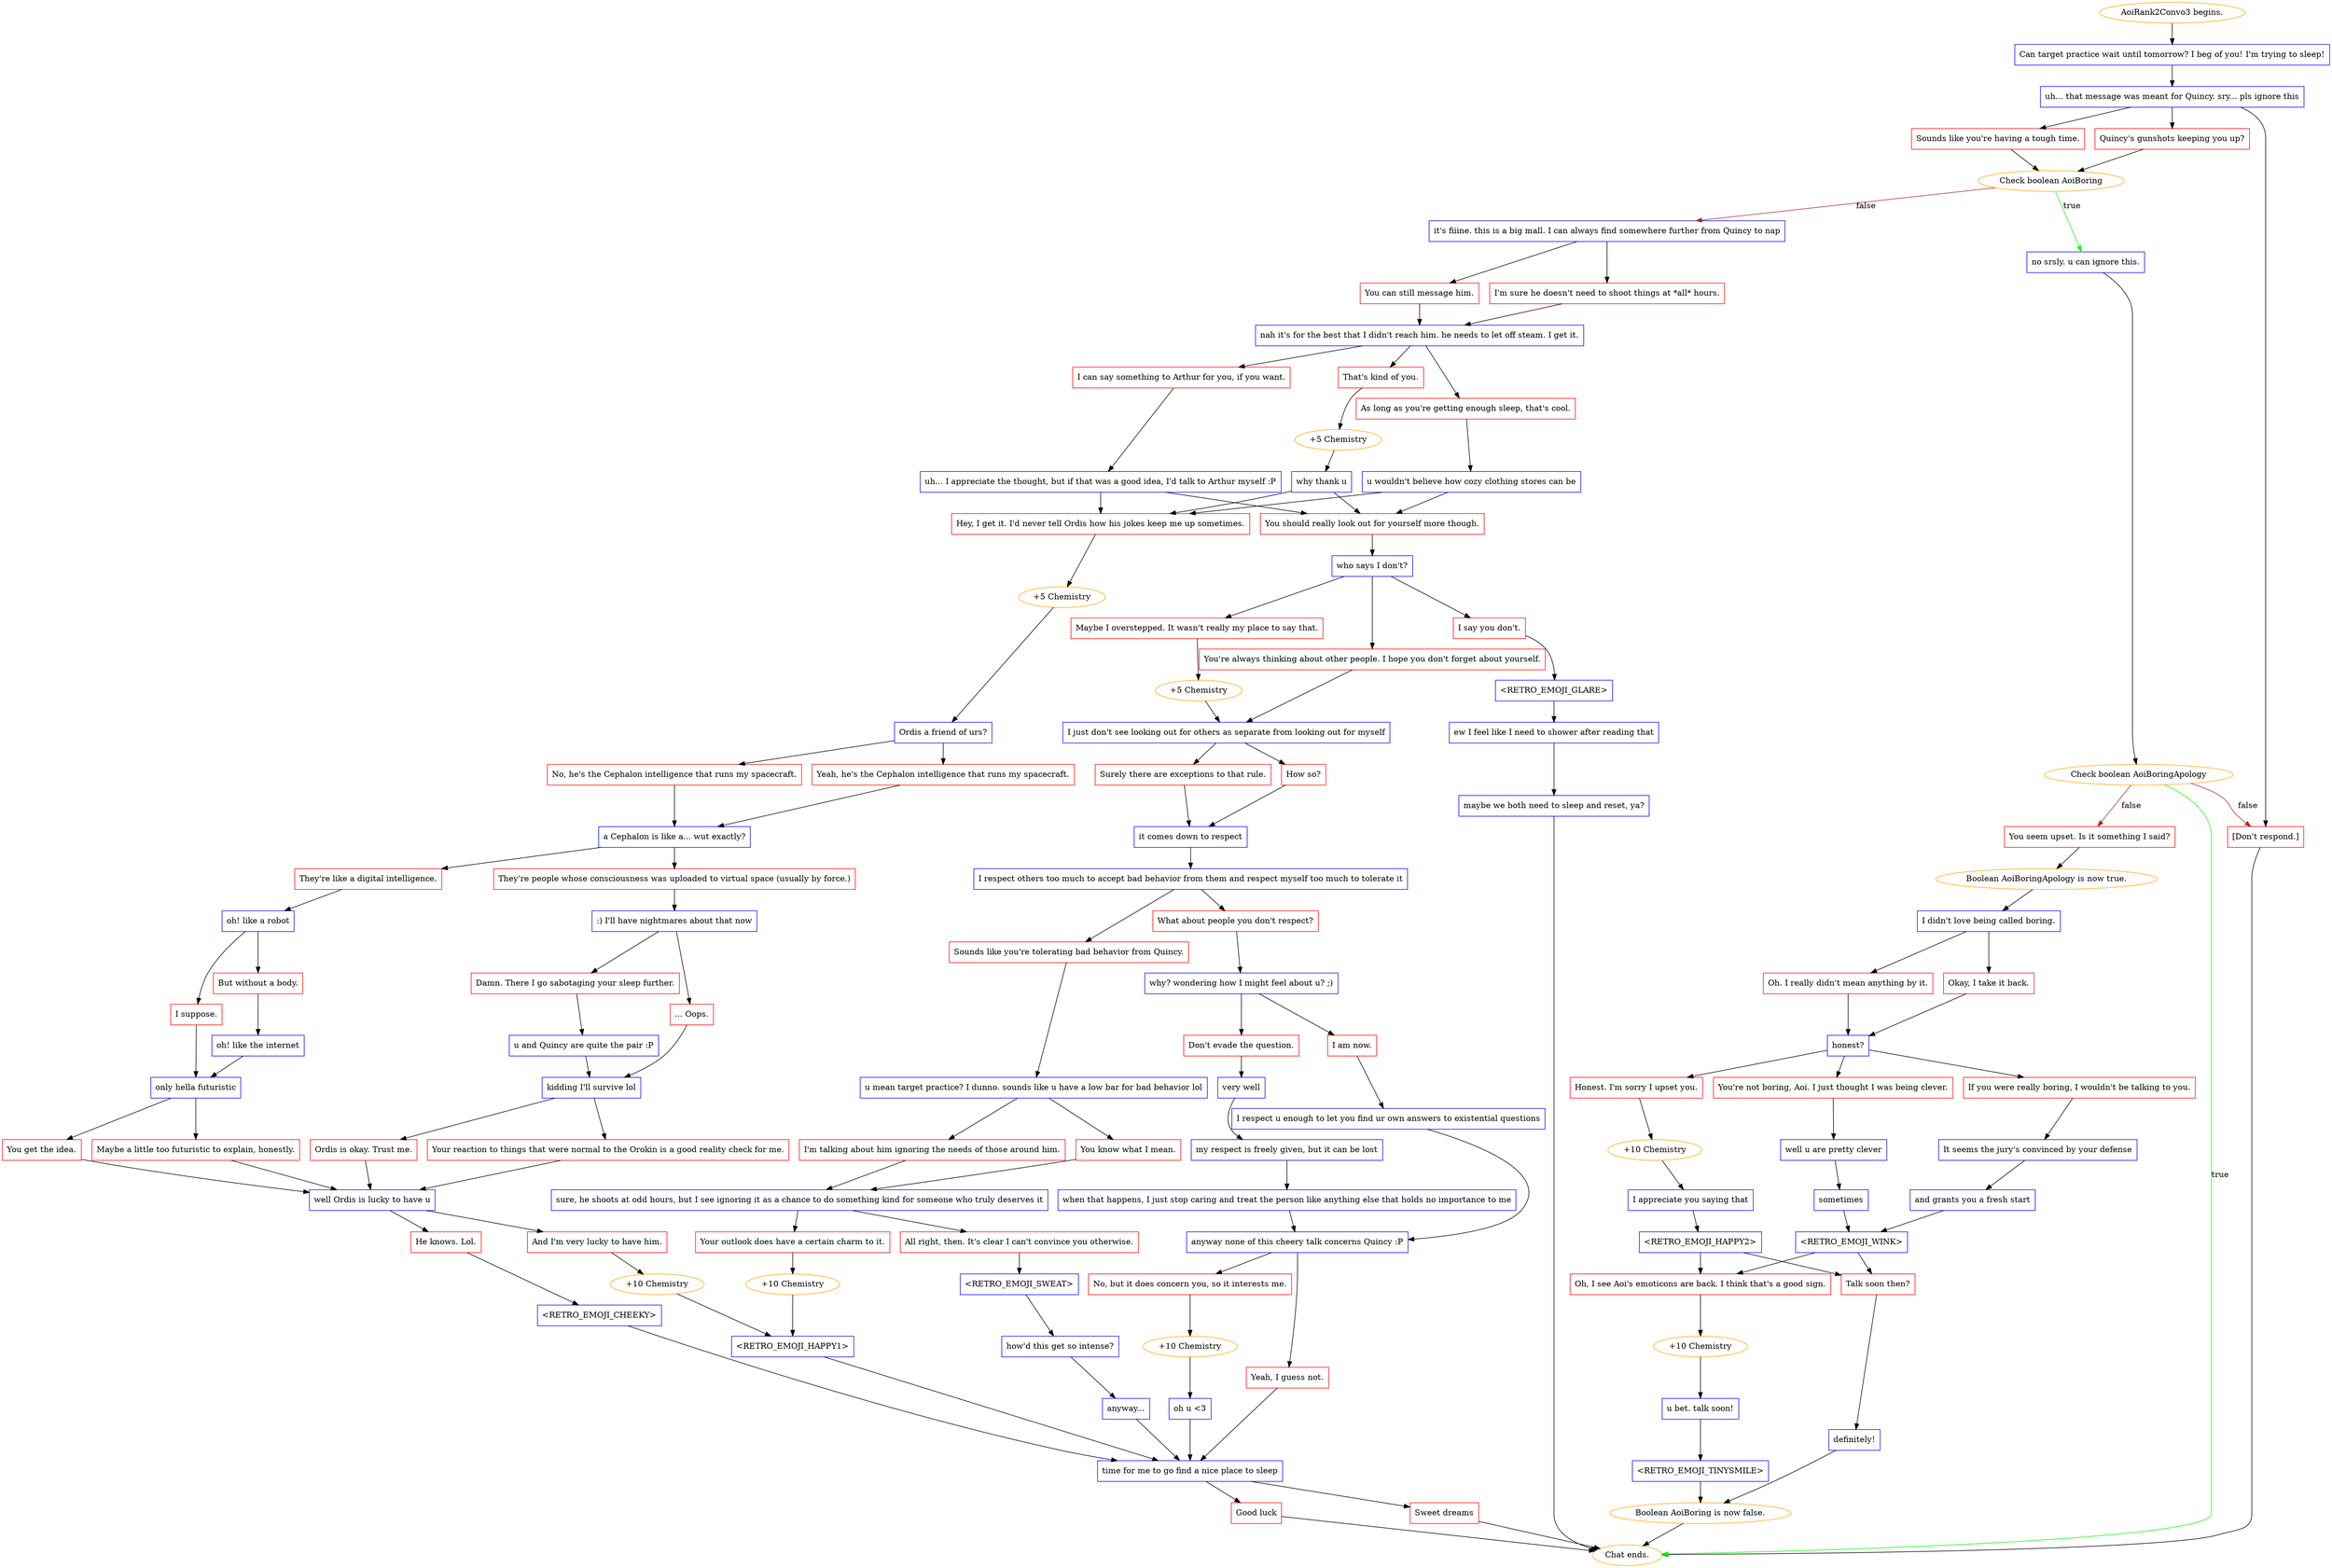 digraph {
	"AoiRank2Convo3 begins." [color=orange];
		"AoiRank2Convo3 begins." -> j1531538379;
	j1531538379 [label="Can target practice wait until tomorrow? I beg of you! I'm trying to sleep!",shape=box,color=blue];
		j1531538379 -> j435648436;
	j435648436 [label="uh... that message was meant for Quincy. sry... pls ignore this",shape=box,color=blue];
		j435648436 -> j1295708385;
		j435648436 -> j2522415278;
		j435648436 -> j3753019363;
	j1295708385 [label="Quincy's gunshots keeping you up?",shape=box,color=red];
		j1295708385 -> j984047784;
	j2522415278 [label="Sounds like you're having a tough time.",shape=box,color=red];
		j2522415278 -> j984047784;
	j3753019363 [label="[Don't respond.]",shape=box,color=red];
		j3753019363 -> "Chat ends.";
	j984047784 [label="Check boolean AoiBoring",color=orange];
		j984047784 -> j4107641501 [label=true,color=green];
		j984047784 -> j2496137267 [label=false,color=brown];
	"Chat ends." [color=orange];
	j4107641501 [label="no srsly. u can ignore this.",shape=box,color=blue];
		j4107641501 -> j1748829211;
	j2496137267 [label="it's fiiine. this is a big mall. I can always find somewhere further from Quincy to nap",shape=box,color=blue];
		j2496137267 -> j2929497960;
		j2496137267 -> j2504722681;
	j1748829211 [label="Check boolean AoiBoringApology",color=orange];
		j1748829211 -> "Chat ends." [label=true,color=green];
		j1748829211 -> j3252990166 [label=false,color=brown];
		j1748829211 -> j3753019363 [label=false,color=brown];
	j2929497960 [label="I'm sure he doesn't need to shoot things at *all* hours.",shape=box,color=red];
		j2929497960 -> j1553641191;
	j2504722681 [label="You can still message him.",shape=box,color=red];
		j2504722681 -> j1553641191;
	j3252990166 [label="You seem upset. Is it something I said?",shape=box,color=red];
		j3252990166 -> j2370381824;
	j1553641191 [label="nah it's for the best that I didn't reach him. he needs to let off steam. I get it.",shape=box,color=blue];
		j1553641191 -> j1867431639;
		j1553641191 -> j1179553419;
		j1553641191 -> j787742124;
	j2370381824 [label="Boolean AoiBoringApology is now true.",color=orange];
		j2370381824 -> j925924790;
	j1867431639 [label="I can say something to Arthur for you, if you want.",shape=box,color=red];
		j1867431639 -> j1441171107;
	j1179553419 [label="That's kind of you.",shape=box,color=red];
		j1179553419 -> j3061633053;
	j787742124 [label="As long as you're getting enough sleep, that's cool.",shape=box,color=red];
		j787742124 -> j1051418202;
	j925924790 [label="I didn't love being called boring.",shape=box,color=blue];
		j925924790 -> j3338477558;
		j925924790 -> j198739034;
	j1441171107 [label="uh... I appreciate the thought, but if that was a good idea, I'd talk to Arthur myself :P",shape=box,color=blue];
		j1441171107 -> j1950282544;
		j1441171107 -> j2677410593;
	j3061633053 [label="+5 Chemistry",color=orange];
		j3061633053 -> j1213759560;
	j1051418202 [label="u wouldn't believe how cozy clothing stores can be",shape=box,color=blue];
		j1051418202 -> j1950282544;
		j1051418202 -> j2677410593;
	j3338477558 [label="Oh. I really didn't mean anything by it.",shape=box,color=red];
		j3338477558 -> j2853156615;
	j198739034 [label="Okay, I take it back.",shape=box,color=red];
		j198739034 -> j2853156615;
	j1950282544 [label="Hey, I get it. I'd never tell Ordis how his jokes keep me up sometimes.",shape=box,color=red];
		j1950282544 -> j2848470901;
	j2677410593 [label="You should really look out for yourself more though.",shape=box,color=red];
		j2677410593 -> j2652044316;
	j1213759560 [label="why thank u",shape=box,color=blue];
		j1213759560 -> j1950282544;
		j1213759560 -> j2677410593;
	j2853156615 [label="honest?",shape=box,color=blue];
		j2853156615 -> j4266321569;
		j2853156615 -> j2659629205;
		j2853156615 -> j2849364138;
	j2848470901 [label="+5 Chemistry",color=orange];
		j2848470901 -> j1861486554;
	j2652044316 [label="who says I don't?",shape=box,color=blue];
		j2652044316 -> j491372234;
		j2652044316 -> j1229319119;
		j2652044316 -> j3995060275;
	j4266321569 [label="Honest. I'm sorry I upset you.",shape=box,color=red];
		j4266321569 -> j2916661034;
	j2659629205 [label="You're not boring, Aoi. I just thought I was being clever.",shape=box,color=red];
		j2659629205 -> j1390513547;
	j2849364138 [label="If you were really boring, I wouldn't be talking to you.",shape=box,color=red];
		j2849364138 -> j4265180060;
	j1861486554 [label="Ordis a friend of urs?",shape=box,color=blue];
		j1861486554 -> j82215151;
		j1861486554 -> j465444073;
	j491372234 [label="You're always thinking about other people. I hope you don't forget about yourself.",shape=box,color=red];
		j491372234 -> j2092485205;
	j1229319119 [label="Maybe I overstepped. It wasn't really my place to say that.",shape=box,color=red];
		j1229319119 -> j1729925101;
	j3995060275 [label="I say you don't.",shape=box,color=red];
		j3995060275 -> j1246177257;
	j2916661034 [label="+10 Chemistry",color=orange];
		j2916661034 -> j2488093639;
	j1390513547 [label="well u are pretty clever",shape=box,color=blue];
		j1390513547 -> j2915820674;
	j4265180060 [label="It seems the jury's convinced by your defense",shape=box,color=blue];
		j4265180060 -> j1611804500;
	j82215151 [label="Yeah, he's the Cephalon intelligence that runs my spacecraft.",shape=box,color=red];
		j82215151 -> j3385724512;
	j465444073 [label="No, he's the Cephalon intelligence that runs my spacecraft.",shape=box,color=red];
		j465444073 -> j3385724512;
	j2092485205 [label="I just don't see looking out for others as separate from looking out for myself",shape=box,color=blue];
		j2092485205 -> j4048056826;
		j2092485205 -> j3467310875;
	j1729925101 [label="+5 Chemistry",color=orange];
		j1729925101 -> j2092485205;
	j1246177257 [label="<RETRO_EMOJI_GLARE>",shape=box,color=blue];
		j1246177257 -> j4211395568;
	j2488093639 [label="I appreciate you saying that",shape=box,color=blue];
		j2488093639 -> j1995693646;
	j2915820674 [label="sometimes",shape=box,color=blue];
		j2915820674 -> j3783714755;
	j1611804500 [label="and grants you a fresh start",shape=box,color=blue];
		j1611804500 -> j3783714755;
	j3385724512 [label="a Cephalon is like a... wut exactly?",shape=box,color=blue];
		j3385724512 -> j3105210517;
		j3385724512 -> j986218862;
	j4048056826 [label="Surely there are exceptions to that rule.",shape=box,color=red];
		j4048056826 -> j1785516951;
	j3467310875 [label="How so?",shape=box,color=red];
		j3467310875 -> j1785516951;
	j4211395568 [label="ew I feel like I need to shower after reading that",shape=box,color=blue];
		j4211395568 -> j3590910647;
	j1995693646 [label="<RETRO_EMOJI_HAPPY2>",shape=box,color=blue];
		j1995693646 -> j2373074239;
		j1995693646 -> j377657138;
	j3783714755 [label="<RETRO_EMOJI_WINK>",shape=box,color=blue];
		j3783714755 -> j2373074239;
		j3783714755 -> j377657138;
	j3105210517 [label="They're like a digital intelligence.",shape=box,color=red];
		j3105210517 -> j3670575639;
	j986218862 [label="They're people whose consciousness was uploaded to virtual space (usually by force.)",shape=box,color=red];
		j986218862 -> j3958257684;
	j1785516951 [label="it comes down to respect",shape=box,color=blue];
		j1785516951 -> j2527641529;
	j3590910647 [label="maybe we both need to sleep and reset, ya?",shape=box,color=blue];
		j3590910647 -> "Chat ends.";
	j2373074239 [label="Talk soon then?",shape=box,color=red];
		j2373074239 -> j2567230389;
	j377657138 [label="Oh, I see Aoi's emoticons are back. I think that's a good sign.",shape=box,color=red];
		j377657138 -> j3223415102;
	j3670575639 [label="oh! like a robot",shape=box,color=blue];
		j3670575639 -> j2680609723;
		j3670575639 -> j3649897903;
	j3958257684 [label=":) I'll have nightmares about that now",shape=box,color=blue];
		j3958257684 -> j3019714565;
		j3958257684 -> j1739136390;
	j2527641529 [label="I respect others too much to accept bad behavior from them and respect myself too much to tolerate it",shape=box,color=blue];
		j2527641529 -> j2655047361;
		j2527641529 -> j2724854221;
	j2567230389 [label="definitely!",shape=box,color=blue];
		j2567230389 -> j2581611291;
	j3223415102 [label="+10 Chemistry",color=orange];
		j3223415102 -> j3538712184;
	j2680609723 [label="I suppose.",shape=box,color=red];
		j2680609723 -> j2853152036;
	j3649897903 [label="But without a body.",shape=box,color=red];
		j3649897903 -> j2956078330;
	j3019714565 [label="Damn. There I go sabotaging your sleep further.",shape=box,color=red];
		j3019714565 -> j4233192337;
	j1739136390 [label="... Oops.",shape=box,color=red];
		j1739136390 -> j1087638720;
	j2655047361 [label="What about people you don't respect?",shape=box,color=red];
		j2655047361 -> j3445431960;
	j2724854221 [label="Sounds like you're tolerating bad behavior from Quincy.",shape=box,color=red];
		j2724854221 -> j3687160099;
	j2581611291 [label="Boolean AoiBoring is now false.",color=orange];
		j2581611291 -> "Chat ends.";
	j3538712184 [label="u bet. talk soon!",shape=box,color=blue];
		j3538712184 -> j153386734;
	j2853152036 [label="only hella futuristic",shape=box,color=blue];
		j2853152036 -> j3174551805;
		j2853152036 -> j281583525;
	j2956078330 [label="oh! like the internet",shape=box,color=blue];
		j2956078330 -> j2853152036;
	j4233192337 [label="u and Quincy are quite the pair :P",shape=box,color=blue];
		j4233192337 -> j1087638720;
	j1087638720 [label="kidding I'll survive lol",shape=box,color=blue];
		j1087638720 -> j4246032691;
		j1087638720 -> j3770818935;
	j3445431960 [label="why? wondering how I might feel about u? ;)",shape=box,color=blue];
		j3445431960 -> j3816227124;
		j3445431960 -> j2135153695;
	j3687160099 [label="u mean target practice? I dunno. sounds like u have a low bar for bad behavior lol",shape=box,color=blue];
		j3687160099 -> j2475643890;
		j3687160099 -> j2927208683;
	j153386734 [label="<RETRO_EMOJI_TINYSMILE>",shape=box,color=blue];
		j153386734 -> j2581611291;
	j3174551805 [label="You get the idea.",shape=box,color=red];
		j3174551805 -> j3145323029;
	j281583525 [label="Maybe a little too futuristic to explain, honestly.",shape=box,color=red];
		j281583525 -> j3145323029;
	j4246032691 [label="Ordis is okay. Trust me.",shape=box,color=red];
		j4246032691 -> j3145323029;
	j3770818935 [label="Your reaction to things that were normal to the Orokin is a good reality check for me.",shape=box,color=red];
		j3770818935 -> j3145323029;
	j3816227124 [label="I am now.",shape=box,color=red];
		j3816227124 -> j3820523684;
	j2135153695 [label="Don't evade the question.",shape=box,color=red];
		j2135153695 -> j596142931;
	j2475643890 [label="You know what I mean.",shape=box,color=red];
		j2475643890 -> j3303518544;
	j2927208683 [label="I'm talking about him ignoring the needs of those around him.",shape=box,color=red];
		j2927208683 -> j3303518544;
	j3145323029 [label="well Ordis is lucky to have u",shape=box,color=blue];
		j3145323029 -> j1444922663;
		j3145323029 -> j1450365975;
	j3820523684 [label="I respect u enough to let you find ur own answers to existential questions",shape=box,color=blue];
		j3820523684 -> j2474567118;
	j596142931 [label="very well",shape=box,color=blue];
		j596142931 -> j2351104406;
	j3303518544 [label="sure, he shoots at odd hours, but I see ignoring it as a chance to do something kind for someone who truly deserves it",shape=box,color=blue];
		j3303518544 -> j3951702267;
		j3303518544 -> j3977960892;
	j1444922663 [label="He knows. Lol.",shape=box,color=red];
		j1444922663 -> j4233161426;
	j1450365975 [label="And I'm very lucky to have him.",shape=box,color=red];
		j1450365975 -> j900893012;
	j2474567118 [label="anyway none of this cheery talk concerns Quincy :P",shape=box,color=blue];
		j2474567118 -> j3208775092;
		j2474567118 -> j4205951742;
	j2351104406 [label="my respect is freely given, but it can be lost",shape=box,color=blue];
		j2351104406 -> j3784169872;
	j3951702267 [label="All right, then. It's clear I can't convince you otherwise.",shape=box,color=red];
		j3951702267 -> j684581618;
	j3977960892 [label="Your outlook does have a certain charm to it.",shape=box,color=red];
		j3977960892 -> j1300618971;
	j4233161426 [label="<RETRO_EMOJI_CHEEKY>",shape=box,color=blue];
		j4233161426 -> j2992557203;
	j900893012 [label="+10 Chemistry",color=orange];
		j900893012 -> j31733403;
	j3208775092 [label="No, but it does concern you, so it interests me.",shape=box,color=red];
		j3208775092 -> j2500405802;
	j4205951742 [label="Yeah, I guess not.",shape=box,color=red];
		j4205951742 -> j2992557203;
	j3784169872 [label="when that happens, I just stop caring and treat the person like anything else that holds no importance to me",shape=box,color=blue];
		j3784169872 -> j2474567118;
	j684581618 [label="<RETRO_EMOJI_SWEAT>",shape=box,color=blue];
		j684581618 -> j2777496455;
	j1300618971 [label="+10 Chemistry",color=orange];
		j1300618971 -> j31733403;
	j2992557203 [label="time for me to go find a nice place to sleep",shape=box,color=blue];
		j2992557203 -> j3054670236;
		j2992557203 -> j4161788961;
	j31733403 [label="<RETRO_EMOJI_HAPPY1>",shape=box,color=blue];
		j31733403 -> j2992557203;
	j2500405802 [label="+10 Chemistry",color=orange];
		j2500405802 -> j611067118;
	j2777496455 [label="how'd this get so intense?",shape=box,color=blue];
		j2777496455 -> j1027843168;
	j3054670236 [label="Good luck",shape=box,color=red];
		j3054670236 -> "Chat ends.";
	j4161788961 [label="Sweet dreams",shape=box,color=red];
		j4161788961 -> "Chat ends.";
	j611067118 [label="oh u <3",shape=box,color=blue];
		j611067118 -> j2992557203;
	j1027843168 [label="anyway...",shape=box,color=blue];
		j1027843168 -> j2992557203;
}